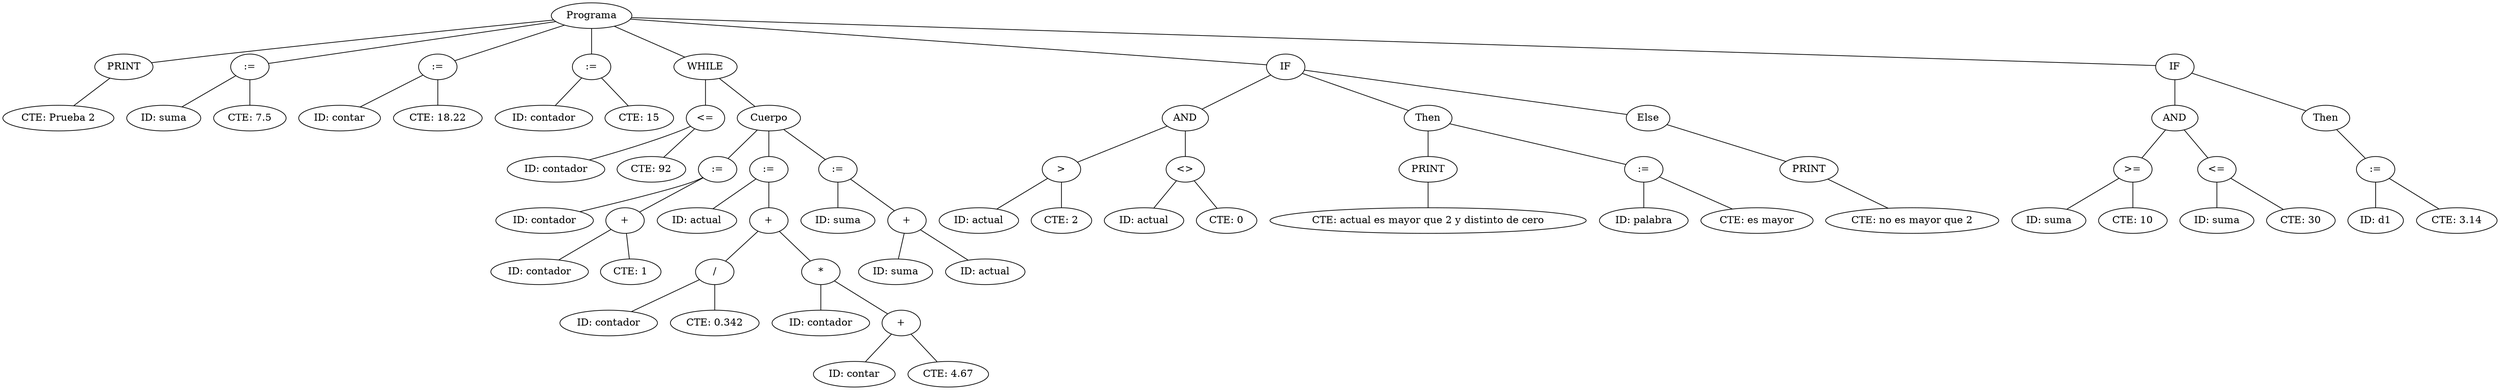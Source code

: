 graph G {nodo_programa [label="Programa"]
nodo_1906768596 [label="PRINT"]
nodo_programa -- nodo_1906768596
nodo_2032087448 [label="CTE: Prueba 2"]
nodo_1906768596 -- nodo_2032087448
nodo_1332109290 [label=":="]
nodo_programa -- nodo_1332109290
nodo_435542263 [label="ID: suma"]
nodo_1332109290 -- nodo_435542263
nodo_418788936 [label="CTE: 7.5"]
nodo_1332109290 -- nodo_418788936
nodo_591135590 [label=":="]
nodo_programa -- nodo_591135590
nodo_1394604990 [label="ID: contar"]
nodo_591135590 -- nodo_1394604990
nodo_743810290 [label="CTE: 18.22"]
nodo_591135590 -- nodo_743810290
nodo_124937364 [label=":="]
nodo_programa -- nodo_124937364
nodo_1412872859 [label="ID: contador"]
nodo_124937364 -- nodo_1412872859
nodo_1728316395 [label="CTE: 15"]
nodo_124937364 -- nodo_1728316395
nodo_855977201 [label="WHILE"]
nodo_programa -- nodo_855977201
nodo_686858541 [label="<="]
nodo_855977201 -- nodo_686858541
nodo_1774038594 [label="ID: contador"]
nodo_686858541 -- nodo_1774038594
nodo_1917948888 [label="CTE: 92"]
nodo_686858541 -- nodo_1917948888
nodo_1239399988 [label="Cuerpo"]
nodo_855977201 -- nodo_1239399988
nodo_2120446521 [label=":="]
nodo_1239399988 -- nodo_2120446521
nodo_2128274840 [label="ID: contador"]
nodo_2120446521 -- nodo_2128274840
nodo_1644670535 [label="+"]
nodo_2120446521 -- nodo_1644670535
nodo_153058607 [label="ID: contador"]
nodo_1644670535 -- nodo_153058607
nodo_909491097 [label="CTE: 1"]
nodo_1644670535 -- nodo_909491097
nodo_2026141642 [label=":="]
nodo_1239399988 -- nodo_2026141642
nodo_1387537398 [label="ID: actual"]
nodo_2026141642 -- nodo_1387537398
nodo_1506211411 [label="+"]
nodo_2026141642 -- nodo_1506211411
nodo_1836241288 [label="/"]
nodo_1506211411 -- nodo_1836241288
nodo_109128616 [label="ID: contador"]
nodo_1836241288 -- nodo_109128616
nodo_1850428056 [label="CTE: 0.342"]
nodo_1836241288 -- nodo_1850428056
nodo_1792529376 [label="*"]
nodo_1506211411 -- nodo_1792529376
nodo_1359370325 [label="ID: contador"]
nodo_1792529376 -- nodo_1359370325
nodo_120124909 [label="+"]
nodo_1792529376 -- nodo_120124909
nodo_396612515 [label="ID: contar"]
nodo_120124909 -- nodo_396612515
nodo_217229698 [label="CTE: 4.67"]
nodo_120124909 -- nodo_217229698
nodo_453860383 [label=":="]
nodo_1239399988 -- nodo_453860383
nodo_859289945 [label="ID: suma"]
nodo_453860383 -- nodo_859289945
nodo_1650126668 [label="+"]
nodo_453860383 -- nodo_1650126668
nodo_185919644 [label="ID: suma"]
nodo_1650126668 -- nodo_185919644
nodo_2102471356 [label="ID: actual"]
nodo_1650126668 -- nodo_2102471356
nodo_441192103 [label="IF"]
nodo_programa -- nodo_441192103
nodo_1680090958 [label="AND"]
nodo_441192103 -- nodo_1680090958
nodo_361769794 [label=">"]
nodo_1680090958 -- nodo_361769794
nodo_767334947 [label="ID: actual"]
nodo_361769794 -- nodo_767334947
nodo_256135493 [label="CTE: 2"]
nodo_361769794 -- nodo_256135493
nodo_189012225 [label="<>"]
nodo_1680090958 -- nodo_189012225
nodo_936172501 [label="ID: actual"]
nodo_189012225 -- nodo_936172501
nodo_489360956 [label="CTE: 0"]
nodo_189012225 -- nodo_489360956
nodo_128818965 [label="Then"]
nodo_441192103 -- nodo_128818965
nodo_1723979374 [label="PRINT"]
nodo_128818965 -- nodo_1723979374
nodo_833720475 [label="CTE: actual es mayor que 2 y distinto de cero"]
nodo_1723979374 -- nodo_833720475
nodo_132773850 [label=":="]
nodo_128818965 -- nodo_132773850
nodo_787631197 [label="ID: palabra"]
nodo_132773850 -- nodo_787631197
nodo_2022383319 [label="CTE: es mayor"]
nodo_132773850 -- nodo_2022383319
nodo_1563058662 [label="Else"]
nodo_441192103 -- nodo_1563058662
nodo_1637322893 [label="PRINT"]
nodo_1563058662 -- nodo_1637322893
nodo_1323750889 [label="CTE: no es mayor que 2"]
nodo_1637322893 -- nodo_1323750889
nodo_1208246049 [label="IF"]
nodo_programa -- nodo_1208246049
nodo_2080197054 [label="AND"]
nodo_1208246049 -- nodo_2080197054
nodo_1406793323 [label=">="]
nodo_2080197054 -- nodo_1406793323
nodo_954699314 [label="ID: suma"]
nodo_1406793323 -- nodo_954699314
nodo_599555021 [label="CTE: 10"]
nodo_1406793323 -- nodo_599555021
nodo_72068567 [label="<="]
nodo_2080197054 -- nodo_72068567
nodo_182503913 [label="ID: suma"]
nodo_72068567 -- nodo_182503913
nodo_979936599 [label="CTE: 30"]
nodo_72068567 -- nodo_979936599
nodo_378932336 [label="Then"]
nodo_1208246049 -- nodo_378932336
nodo_886788717 [label=":="]
nodo_378932336 -- nodo_886788717
nodo_310675086 [label="ID: d1"]
nodo_886788717 -- nodo_310675086
nodo_1756156855 [label="CTE: 3.14"]
nodo_886788717 -- nodo_1756156855
}
